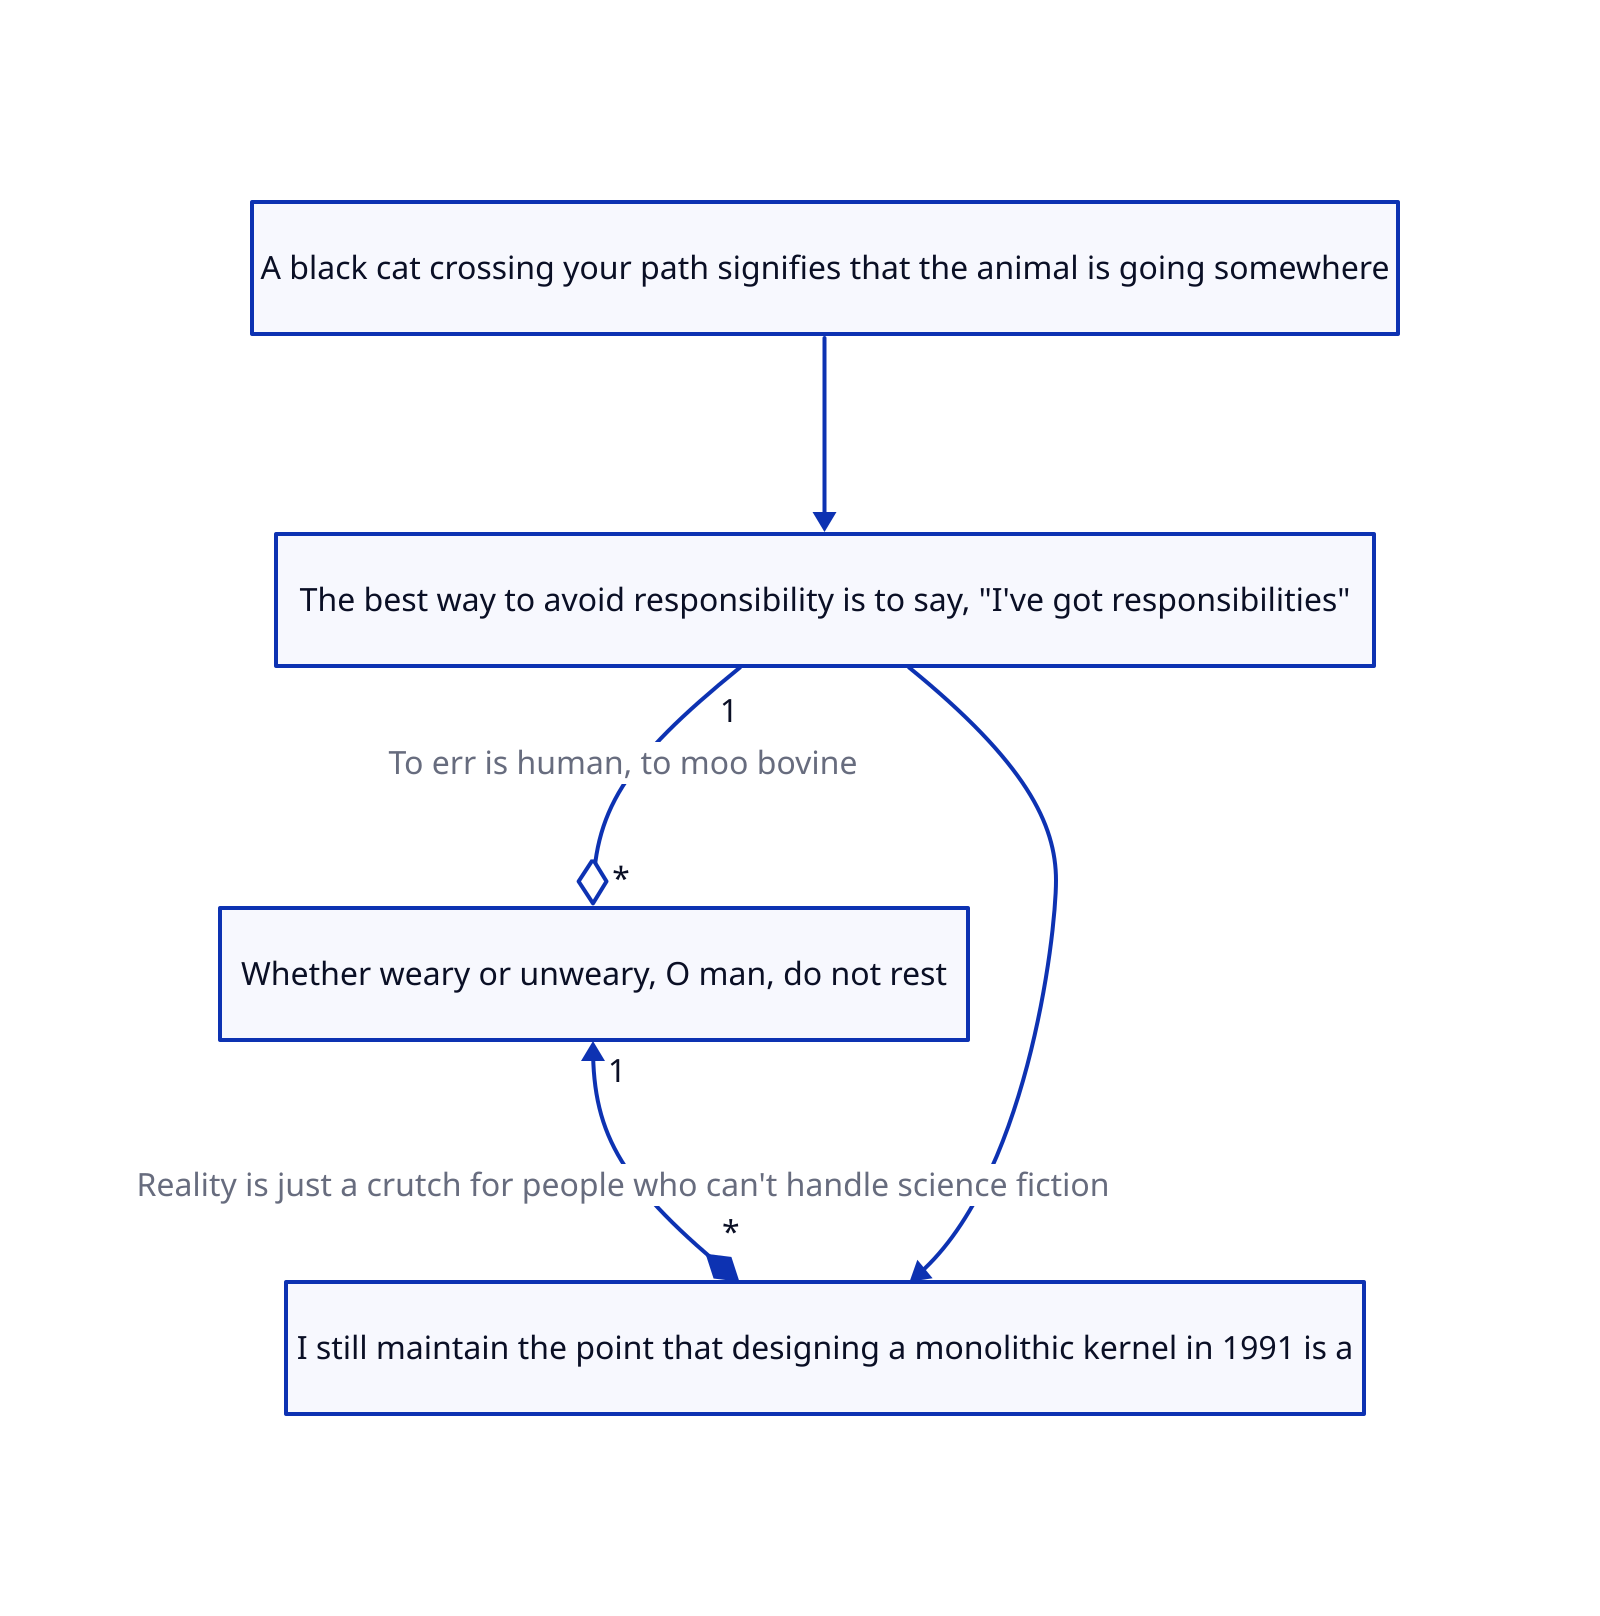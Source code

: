a: The best way to avoid responsibility is to say, "I've got responsibilities"
b: Whether weary or unweary, O man, do not rest
c: I still maintain the point that designing a monolithic kernel in 1991 is a

a -> b: To err is human, to moo bovine {
  source-arrowhead: 1
  target-arrowhead: * {
    shape: diamond
  }
}

b <-> c: "Reality is just a crutch for people who can't handle science fiction" {
  source-arrowhead.label: 1
  target-arrowhead: * {
    shape: diamond
    style.filled: true
  }
}

d: A black cat crossing your path signifies that the animal is going somewhere

d -> a -> c
